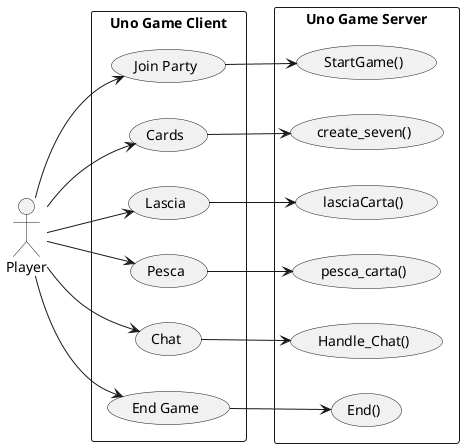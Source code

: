 @startuml

left to right direction
skinparam packageStyle rectangle

actor Player as "Player"

rectangle "Uno Game Client" {
  usecase "Join Party" as start
  usecase "Cards" as cards
  usecase "Lascia" as playCard
  usecase "Pesca" as drawCard
  usecase "Chat" as chat
  usecase "End Game" as end

  Player --> start
  Player --> cards
  Player --> playCard
  Player --> drawCard
  Player --> chat
  Player --> end

}

rectangle "Uno Game Server" {
  usecase "StartGame()" as Go
  usecase "create_seven()" as cardsServer
  usecase "lasciaCarta()" as playCardServer
  usecase "pesca_carta()" as drawCardServer
  usecase "Handle_Chat()" as chatServer
  usecase "End()" as endServer

  start --> Go
  cards --> cardsServer
  playCard --> playCardServer
  drawCard --> drawCardServer
  chat --> chatServer
  end --> endServer
  
}


@enduml